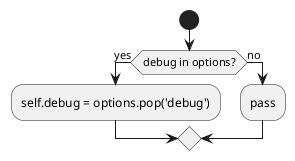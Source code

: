 @startuml Flask 0.1

' https://www.planttext.com/

start

if (debug in options?) then (yes)
    :self.debug = options.pop('debug');
else (no)
    :pass;
endif



@enduml